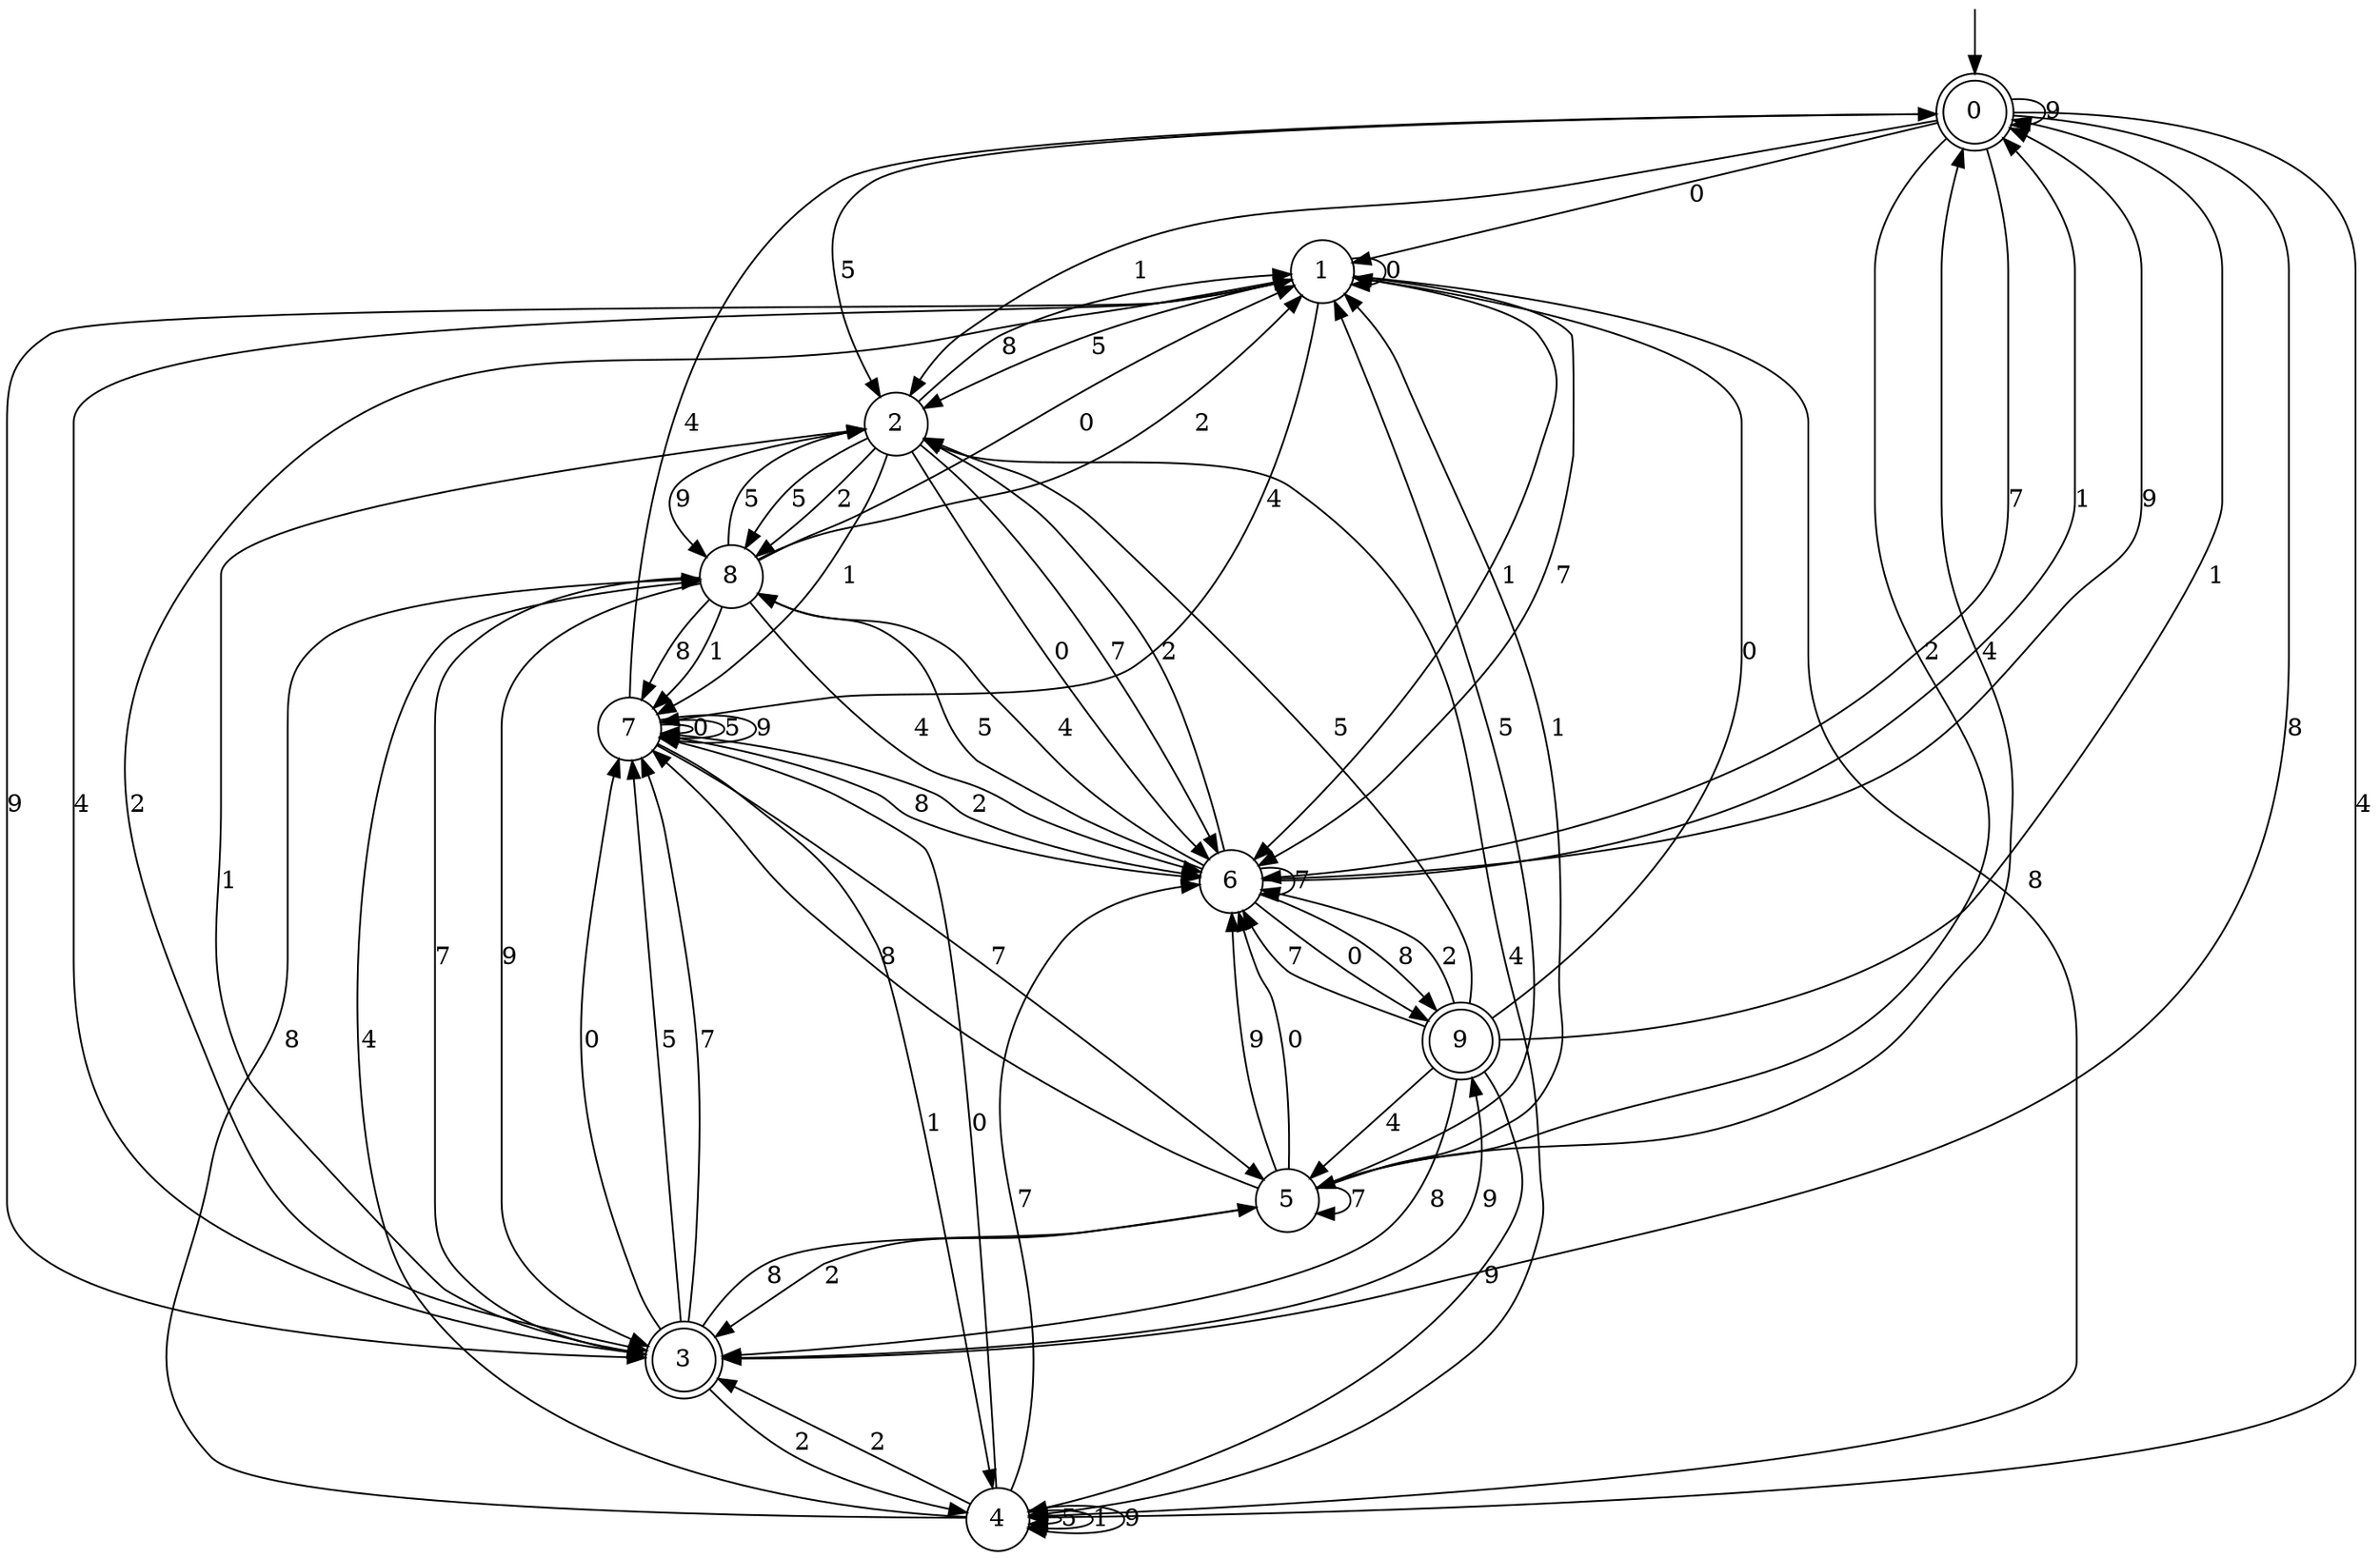 digraph g {

	s0 [shape="doublecircle" label="0"];
	s1 [shape="circle" label="1"];
	s2 [shape="circle" label="2"];
	s3 [shape="doublecircle" label="3"];
	s4 [shape="circle" label="4"];
	s5 [shape="circle" label="5"];
	s6 [shape="circle" label="6"];
	s7 [shape="circle" label="7"];
	s8 [shape="circle" label="8"];
	s9 [shape="doublecircle" label="9"];
	s0 -> s1 [label="0"];
	s0 -> s2 [label="5"];
	s0 -> s3 [label="8"];
	s0 -> s4 [label="4"];
	s0 -> s5 [label="2"];
	s0 -> s2 [label="1"];
	s0 -> s6 [label="7"];
	s0 -> s0 [label="9"];
	s1 -> s1 [label="0"];
	s1 -> s2 [label="5"];
	s1 -> s4 [label="8"];
	s1 -> s7 [label="4"];
	s1 -> s3 [label="2"];
	s1 -> s6 [label="1"];
	s1 -> s6 [label="7"];
	s1 -> s3 [label="9"];
	s2 -> s6 [label="0"];
	s2 -> s8 [label="5"];
	s2 -> s1 [label="8"];
	s2 -> s4 [label="4"];
	s2 -> s8 [label="2"];
	s2 -> s7 [label="1"];
	s2 -> s6 [label="7"];
	s2 -> s8 [label="9"];
	s3 -> s7 [label="0"];
	s3 -> s7 [label="5"];
	s3 -> s5 [label="8"];
	s3 -> s1 [label="4"];
	s3 -> s4 [label="2"];
	s3 -> s2 [label="1"];
	s3 -> s7 [label="7"];
	s3 -> s9 [label="9"];
	s4 -> s7 [label="0"];
	s4 -> s4 [label="5"];
	s4 -> s8 [label="8"];
	s4 -> s8 [label="4"];
	s4 -> s3 [label="2"];
	s4 -> s4 [label="1"];
	s4 -> s6 [label="7"];
	s4 -> s4 [label="9"];
	s5 -> s6 [label="0"];
	s5 -> s1 [label="5"];
	s5 -> s7 [label="8"];
	s5 -> s0 [label="4"];
	s5 -> s3 [label="2"];
	s5 -> s1 [label="1"];
	s5 -> s5 [label="7"];
	s5 -> s6 [label="9"];
	s6 -> s9 [label="0"];
	s6 -> s8 [label="5"];
	s6 -> s9 [label="8"];
	s6 -> s8 [label="4"];
	s6 -> s2 [label="2"];
	s6 -> s0 [label="1"];
	s6 -> s6 [label="7"];
	s6 -> s0 [label="9"];
	s7 -> s7 [label="0"];
	s7 -> s7 [label="5"];
	s7 -> s6 [label="8"];
	s7 -> s0 [label="4"];
	s7 -> s6 [label="2"];
	s7 -> s4 [label="1"];
	s7 -> s5 [label="7"];
	s7 -> s7 [label="9"];
	s8 -> s1 [label="0"];
	s8 -> s2 [label="5"];
	s8 -> s7 [label="8"];
	s8 -> s6 [label="4"];
	s8 -> s1 [label="2"];
	s8 -> s7 [label="1"];
	s8 -> s3 [label="7"];
	s8 -> s3 [label="9"];
	s9 -> s1 [label="0"];
	s9 -> s2 [label="5"];
	s9 -> s3 [label="8"];
	s9 -> s5 [label="4"];
	s9 -> s6 [label="2"];
	s9 -> s0 [label="1"];
	s9 -> s6 [label="7"];
	s9 -> s4 [label="9"];

__start0 [label="" shape="none" width="0" height="0"];
__start0 -> s0;

}
